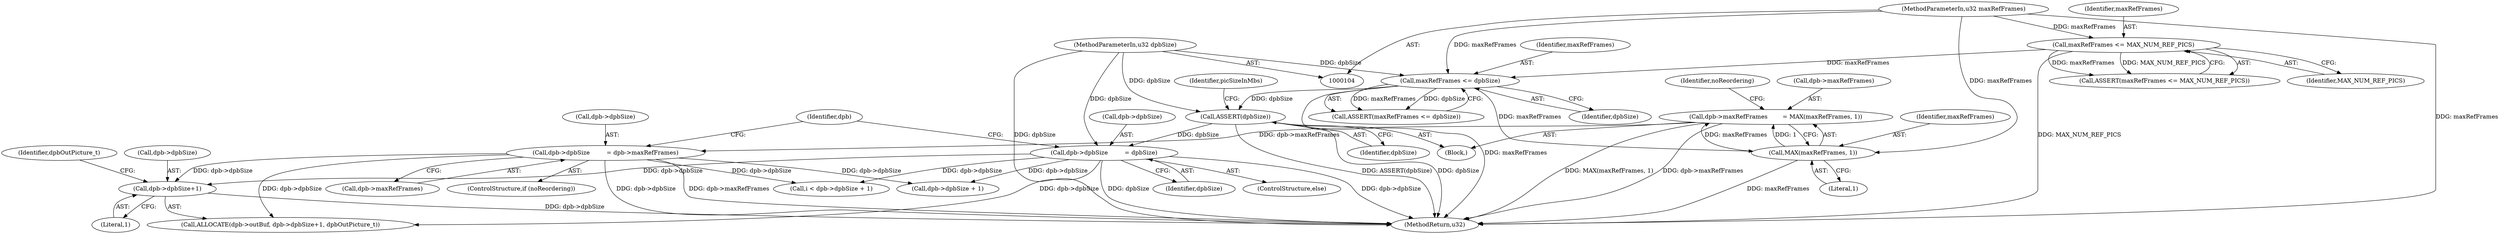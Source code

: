 digraph "0_Android_590d1729883f700ab905cdc9ad850f3ddd7e1f56@pointer" {
"1000287" [label="(Call,dpb->dpbSize+1)"];
"1000167" [label="(Call,dpb->dpbSize         = dpbSize)"];
"1000125" [label="(Call,ASSERT(dpbSize))"];
"1000120" [label="(Call,maxRefFrames <= dpbSize)"];
"1000116" [label="(Call,maxRefFrames <= MAX_NUM_REF_PICS)"];
"1000108" [label="(MethodParameterIn,u32 maxRefFrames)"];
"1000107" [label="(MethodParameterIn,u32 dpbSize)"];
"1000159" [label="(Call,dpb->dpbSize         = dpb->maxRefFrames)"];
"1000150" [label="(Call,dpb->maxRefFrames        = MAX(maxRefFrames, 1))"];
"1000154" [label="(Call,MAX(maxRefFrames, 1))"];
"1000283" [label="(Call,ALLOCATE(dpb->outBuf, dpb->dpbSize+1, dpbOutPicture_t))"];
"1000121" [label="(Identifier,maxRefFrames)"];
"1000160" [label="(Call,dpb->dpbSize)"];
"1000126" [label="(Identifier,dpbSize)"];
"1000228" [label="(Call,i < dpb->dpbSize + 1)"];
"1000157" [label="(ControlStructure,if (noReordering))"];
"1000151" [label="(Call,dpb->maxRefFrames)"];
"1000230" [label="(Call,dpb->dpbSize + 1)"];
"1000107" [label="(MethodParameterIn,u32 dpbSize)"];
"1000158" [label="(Identifier,noReordering)"];
"1000329" [label="(MethodReturn,u32)"];
"1000292" [label="(Identifier,dpbOutPicture_t)"];
"1000291" [label="(Literal,1)"];
"1000168" [label="(Call,dpb->dpbSize)"];
"1000115" [label="(Call,ASSERT(maxRefFrames <= MAX_NUM_REF_PICS))"];
"1000171" [label="(Identifier,dpbSize)"];
"1000122" [label="(Identifier,dpbSize)"];
"1000129" [label="(Identifier,picSizeInMbs)"];
"1000116" [label="(Call,maxRefFrames <= MAX_NUM_REF_PICS)"];
"1000118" [label="(Identifier,MAX_NUM_REF_PICS)"];
"1000150" [label="(Call,dpb->maxRefFrames        = MAX(maxRefFrames, 1))"];
"1000156" [label="(Literal,1)"];
"1000111" [label="(Block,)"];
"1000174" [label="(Identifier,dpb)"];
"1000119" [label="(Call,ASSERT(maxRefFrames <= dpbSize))"];
"1000120" [label="(Call,maxRefFrames <= dpbSize)"];
"1000159" [label="(Call,dpb->dpbSize         = dpb->maxRefFrames)"];
"1000117" [label="(Identifier,maxRefFrames)"];
"1000163" [label="(Call,dpb->maxRefFrames)"];
"1000154" [label="(Call,MAX(maxRefFrames, 1))"];
"1000155" [label="(Identifier,maxRefFrames)"];
"1000108" [label="(MethodParameterIn,u32 maxRefFrames)"];
"1000166" [label="(ControlStructure,else)"];
"1000125" [label="(Call,ASSERT(dpbSize))"];
"1000287" [label="(Call,dpb->dpbSize+1)"];
"1000167" [label="(Call,dpb->dpbSize         = dpbSize)"];
"1000288" [label="(Call,dpb->dpbSize)"];
"1000287" -> "1000283"  [label="AST: "];
"1000287" -> "1000291"  [label="CFG: "];
"1000288" -> "1000287"  [label="AST: "];
"1000291" -> "1000287"  [label="AST: "];
"1000292" -> "1000287"  [label="CFG: "];
"1000287" -> "1000329"  [label="DDG: dpb->dpbSize"];
"1000167" -> "1000287"  [label="DDG: dpb->dpbSize"];
"1000159" -> "1000287"  [label="DDG: dpb->dpbSize"];
"1000167" -> "1000166"  [label="AST: "];
"1000167" -> "1000171"  [label="CFG: "];
"1000168" -> "1000167"  [label="AST: "];
"1000171" -> "1000167"  [label="AST: "];
"1000174" -> "1000167"  [label="CFG: "];
"1000167" -> "1000329"  [label="DDG: dpb->dpbSize"];
"1000167" -> "1000329"  [label="DDG: dpbSize"];
"1000125" -> "1000167"  [label="DDG: dpbSize"];
"1000107" -> "1000167"  [label="DDG: dpbSize"];
"1000167" -> "1000228"  [label="DDG: dpb->dpbSize"];
"1000167" -> "1000230"  [label="DDG: dpb->dpbSize"];
"1000167" -> "1000283"  [label="DDG: dpb->dpbSize"];
"1000125" -> "1000111"  [label="AST: "];
"1000125" -> "1000126"  [label="CFG: "];
"1000126" -> "1000125"  [label="AST: "];
"1000129" -> "1000125"  [label="CFG: "];
"1000125" -> "1000329"  [label="DDG: dpbSize"];
"1000125" -> "1000329"  [label="DDG: ASSERT(dpbSize)"];
"1000120" -> "1000125"  [label="DDG: dpbSize"];
"1000107" -> "1000125"  [label="DDG: dpbSize"];
"1000120" -> "1000119"  [label="AST: "];
"1000120" -> "1000122"  [label="CFG: "];
"1000121" -> "1000120"  [label="AST: "];
"1000122" -> "1000120"  [label="AST: "];
"1000119" -> "1000120"  [label="CFG: "];
"1000120" -> "1000329"  [label="DDG: maxRefFrames"];
"1000120" -> "1000119"  [label="DDG: maxRefFrames"];
"1000120" -> "1000119"  [label="DDG: dpbSize"];
"1000116" -> "1000120"  [label="DDG: maxRefFrames"];
"1000108" -> "1000120"  [label="DDG: maxRefFrames"];
"1000107" -> "1000120"  [label="DDG: dpbSize"];
"1000120" -> "1000154"  [label="DDG: maxRefFrames"];
"1000116" -> "1000115"  [label="AST: "];
"1000116" -> "1000118"  [label="CFG: "];
"1000117" -> "1000116"  [label="AST: "];
"1000118" -> "1000116"  [label="AST: "];
"1000115" -> "1000116"  [label="CFG: "];
"1000116" -> "1000329"  [label="DDG: MAX_NUM_REF_PICS"];
"1000116" -> "1000115"  [label="DDG: maxRefFrames"];
"1000116" -> "1000115"  [label="DDG: MAX_NUM_REF_PICS"];
"1000108" -> "1000116"  [label="DDG: maxRefFrames"];
"1000108" -> "1000104"  [label="AST: "];
"1000108" -> "1000329"  [label="DDG: maxRefFrames"];
"1000108" -> "1000154"  [label="DDG: maxRefFrames"];
"1000107" -> "1000104"  [label="AST: "];
"1000107" -> "1000329"  [label="DDG: dpbSize"];
"1000159" -> "1000157"  [label="AST: "];
"1000159" -> "1000163"  [label="CFG: "];
"1000160" -> "1000159"  [label="AST: "];
"1000163" -> "1000159"  [label="AST: "];
"1000174" -> "1000159"  [label="CFG: "];
"1000159" -> "1000329"  [label="DDG: dpb->dpbSize"];
"1000159" -> "1000329"  [label="DDG: dpb->maxRefFrames"];
"1000150" -> "1000159"  [label="DDG: dpb->maxRefFrames"];
"1000159" -> "1000228"  [label="DDG: dpb->dpbSize"];
"1000159" -> "1000230"  [label="DDG: dpb->dpbSize"];
"1000159" -> "1000283"  [label="DDG: dpb->dpbSize"];
"1000150" -> "1000111"  [label="AST: "];
"1000150" -> "1000154"  [label="CFG: "];
"1000151" -> "1000150"  [label="AST: "];
"1000154" -> "1000150"  [label="AST: "];
"1000158" -> "1000150"  [label="CFG: "];
"1000150" -> "1000329"  [label="DDG: MAX(maxRefFrames, 1)"];
"1000150" -> "1000329"  [label="DDG: dpb->maxRefFrames"];
"1000154" -> "1000150"  [label="DDG: maxRefFrames"];
"1000154" -> "1000150"  [label="DDG: 1"];
"1000154" -> "1000156"  [label="CFG: "];
"1000155" -> "1000154"  [label="AST: "];
"1000156" -> "1000154"  [label="AST: "];
"1000154" -> "1000329"  [label="DDG: maxRefFrames"];
}
